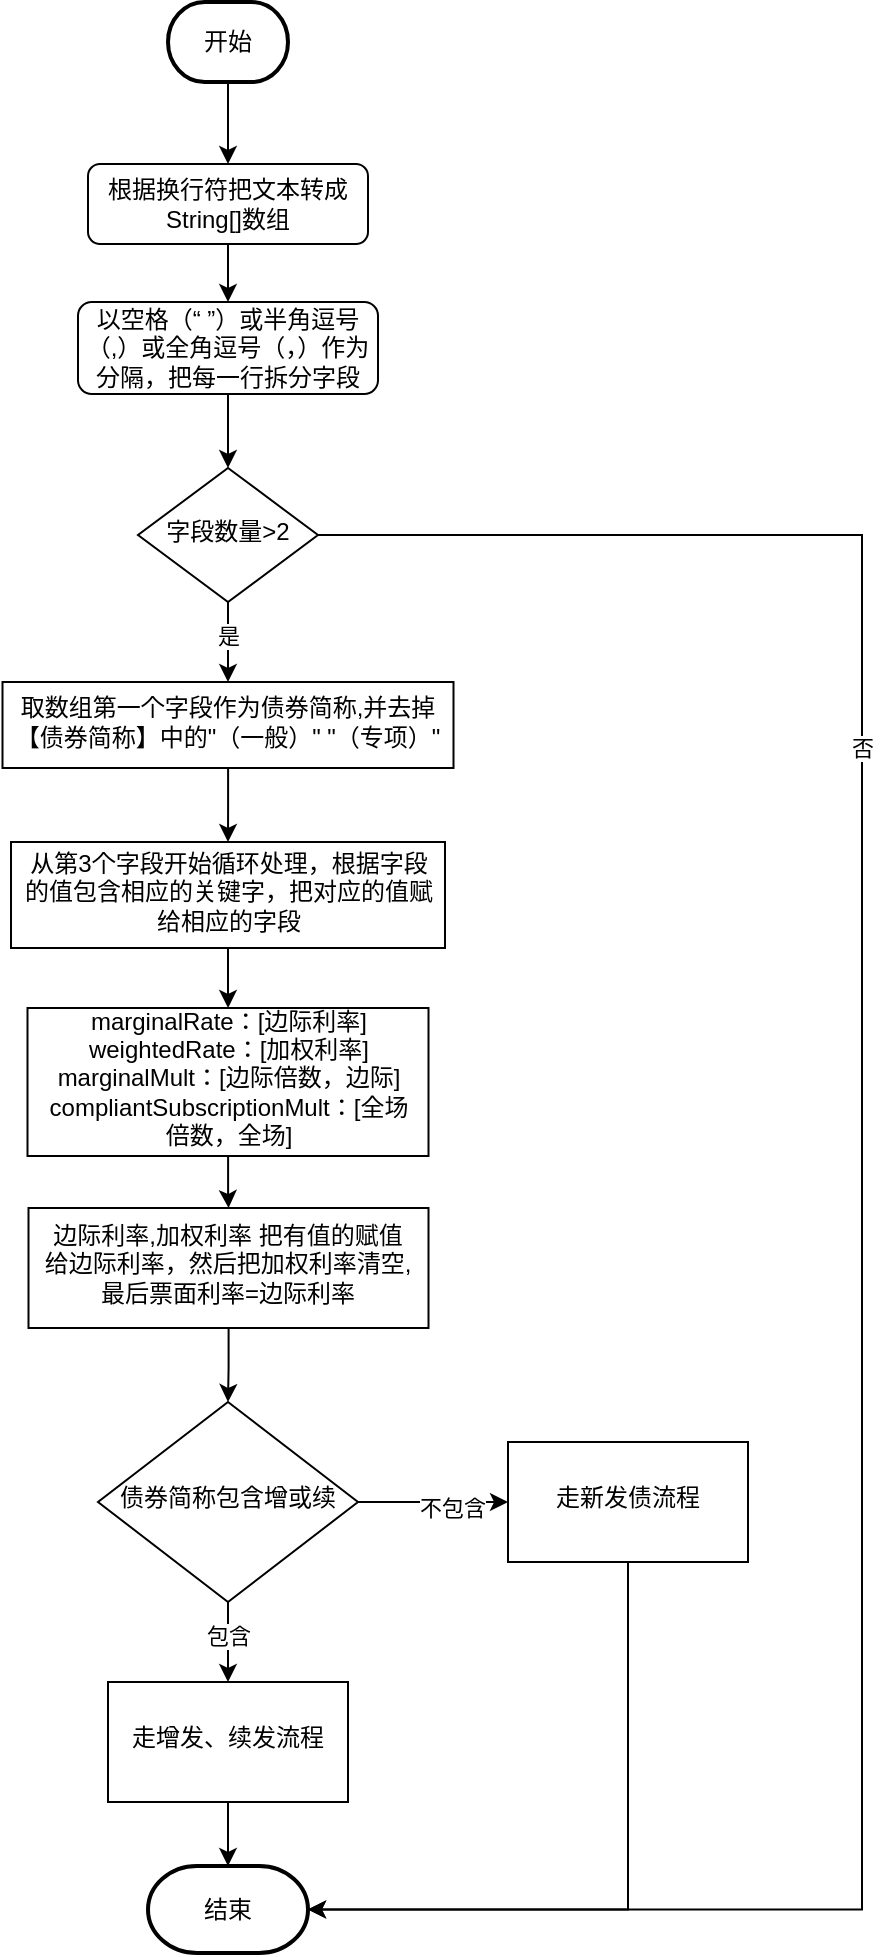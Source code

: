 <mxfile version="26.2.9">
  <diagram id="C5RBs43oDa-KdzZeNtuy" name="Page-1">
    <mxGraphModel dx="1428" dy="785" grid="1" gridSize="10" guides="1" tooltips="1" connect="1" arrows="1" fold="1" page="1" pageScale="1" pageWidth="827" pageHeight="1169" math="0" shadow="0">
      <root>
        <mxCell id="WIyWlLk6GJQsqaUBKTNV-0" />
        <mxCell id="WIyWlLk6GJQsqaUBKTNV-1" parent="WIyWlLk6GJQsqaUBKTNV-0" />
        <mxCell id="UHaGkuikgzC3n1O92evb-0" value="" style="edgeStyle=orthogonalEdgeStyle;rounded=0;orthogonalLoop=1;jettySize=auto;html=1;entryX=1;entryY=0.5;entryDx=0;entryDy=0;entryPerimeter=0;" parent="WIyWlLk6GJQsqaUBKTNV-1" source="UHaGkuikgzC3n1O92evb-6" target="UHaGkuikgzC3n1O92evb-38" edge="1">
          <mxGeometry relative="1" as="geometry">
            <mxPoint x="770" y="1080" as="targetPoint" />
            <Array as="points">
              <mxPoint x="780" y="307" />
              <mxPoint x="780" y="994" />
            </Array>
          </mxGeometry>
        </mxCell>
        <mxCell id="UHaGkuikgzC3n1O92evb-1" value="否" style="edgeLabel;html=1;align=center;verticalAlign=middle;resizable=0;points=[];" parent="UHaGkuikgzC3n1O92evb-0" vertex="1" connectable="0">
          <mxGeometry x="-0.388" relative="1" as="geometry">
            <mxPoint as="offset" />
          </mxGeometry>
        </mxCell>
        <mxCell id="UHaGkuikgzC3n1O92evb-4" value="" style="edgeStyle=orthogonalEdgeStyle;rounded=0;orthogonalLoop=1;jettySize=auto;html=1;entryX=0.5;entryY=0;entryDx=0;entryDy=0;" parent="WIyWlLk6GJQsqaUBKTNV-1" source="UHaGkuikgzC3n1O92evb-6" target="UHaGkuikgzC3n1O92evb-28" edge="1">
          <mxGeometry relative="1" as="geometry">
            <mxPoint x="463" y="413.5" as="targetPoint" />
          </mxGeometry>
        </mxCell>
        <mxCell id="UHaGkuikgzC3n1O92evb-5" value="是" style="edgeLabel;html=1;align=center;verticalAlign=middle;resizable=0;points=[];" parent="UHaGkuikgzC3n1O92evb-4" vertex="1" connectable="0">
          <mxGeometry x="-0.166" relative="1" as="geometry">
            <mxPoint as="offset" />
          </mxGeometry>
        </mxCell>
        <mxCell id="UHaGkuikgzC3n1O92evb-6" value="字段数量&amp;gt;2" style="rhombus;whiteSpace=wrap;html=1;shadow=0;fontFamily=Helvetica;fontSize=12;align=center;strokeWidth=1;spacing=6;spacingTop=-4;" parent="WIyWlLk6GJQsqaUBKTNV-1" vertex="1">
          <mxGeometry x="418" y="273" width="90" height="67" as="geometry" />
        </mxCell>
        <mxCell id="UHaGkuikgzC3n1O92evb-7" value="" style="edgeStyle=orthogonalEdgeStyle;rounded=0;orthogonalLoop=1;jettySize=auto;html=1;" parent="WIyWlLk6GJQsqaUBKTNV-1" source="UHaGkuikgzC3n1O92evb-8" target="UHaGkuikgzC3n1O92evb-10" edge="1">
          <mxGeometry relative="1" as="geometry" />
        </mxCell>
        <mxCell id="UHaGkuikgzC3n1O92evb-8" value="开始" style="strokeWidth=2;html=1;shape=mxgraph.flowchart.terminator;whiteSpace=wrap;" parent="WIyWlLk6GJQsqaUBKTNV-1" vertex="1">
          <mxGeometry x="433" y="40" width="60" height="40" as="geometry" />
        </mxCell>
        <mxCell id="UHaGkuikgzC3n1O92evb-9" value="" style="edgeStyle=orthogonalEdgeStyle;rounded=0;orthogonalLoop=1;jettySize=auto;html=1;" parent="WIyWlLk6GJQsqaUBKTNV-1" source="UHaGkuikgzC3n1O92evb-10" target="UHaGkuikgzC3n1O92evb-12" edge="1">
          <mxGeometry relative="1" as="geometry" />
        </mxCell>
        <mxCell id="UHaGkuikgzC3n1O92evb-10" value="根据换行符把文本转成String[]数组" style="rounded=1;whiteSpace=wrap;html=1;fontSize=12;glass=0;strokeWidth=1;shadow=0;" parent="WIyWlLk6GJQsqaUBKTNV-1" vertex="1">
          <mxGeometry x="393" y="121" width="140" height="40" as="geometry" />
        </mxCell>
        <mxCell id="UHaGkuikgzC3n1O92evb-11" value="" style="edgeStyle=orthogonalEdgeStyle;rounded=0;orthogonalLoop=1;jettySize=auto;html=1;" parent="WIyWlLk6GJQsqaUBKTNV-1" source="UHaGkuikgzC3n1O92evb-12" target="UHaGkuikgzC3n1O92evb-6" edge="1">
          <mxGeometry relative="1" as="geometry" />
        </mxCell>
        <mxCell id="UHaGkuikgzC3n1O92evb-12" value="&lt;div data-docx-has-block-data=&quot;false&quot; data-lark-html-role=&quot;root&quot; data-page-id=&quot;Aed7douATo9B6cx0R7Rc3emsnXd&quot;&gt;&lt;div class=&quot;old-record-id-WZW5dhf2ooNl1qxLG0lcdsG0n3e&quot;&gt;以空格（“ ”）或半角逗号（,）或全角逗号（，）作为分隔，把每一行拆分字段&lt;/div&gt;&lt;/div&gt;&lt;span class=&quot;lark-record-clipboard&quot; data-lark-record-format=&quot;docx/text&quot; data-lark-record-data=&quot;{&amp;quot;rootId&amp;quot;:&amp;quot;Aed7douATo9B6cx0R7Rc3emsnXd&amp;quot;,&amp;quot;text&amp;quot;:{&amp;quot;initialAttributedTexts&amp;quot;:{&amp;quot;text&amp;quot;:{&amp;quot;0&amp;quot;:&amp;quot;以空格（“ ”）或半角逗号（,）或全角逗号（，）作为分隔，拆分元素&amp;quot;},&amp;quot;attribs&amp;quot;:{&amp;quot;0&amp;quot;:&amp;quot;*0+x&amp;quot;}},&amp;quot;apool&amp;quot;:{&amp;quot;numToAttrib&amp;quot;:{&amp;quot;0&amp;quot;:[&amp;quot;author&amp;quot;,&amp;quot;7403194829083705347&amp;quot;]},&amp;quot;nextNum&amp;quot;:1}},&amp;quot;type&amp;quot;:&amp;quot;text&amp;quot;,&amp;quot;referenceRecordMap&amp;quot;:{},&amp;quot;extra&amp;quot;:{&amp;quot;channel&amp;quot;:&amp;quot;saas&amp;quot;,&amp;quot;isEqualBlockSelection&amp;quot;:false,&amp;quot;pasteRandomId&amp;quot;:&amp;quot;011ff010-0866-426b-a94f-de44540d47f7&amp;quot;,&amp;quot;mention_page_title&amp;quot;:{},&amp;quot;external_mention_url&amp;quot;:{}},&amp;quot;isKeepQuoteContainer&amp;quot;:false,&amp;quot;isFromCode&amp;quot;:false,&amp;quot;selection&amp;quot;:[{&amp;quot;id&amp;quot;:1293,&amp;quot;type&amp;quot;:&amp;quot;text&amp;quot;,&amp;quot;selection&amp;quot;:{&amp;quot;start&amp;quot;:4,&amp;quot;end&amp;quot;:37},&amp;quot;recordId&amp;quot;:&amp;quot;WZW5dhf2ooNl1qxLG0lcdsG0n3e&amp;quot;}],&amp;quot;payloadMap&amp;quot;:{},&amp;quot;isCut&amp;quot;:false}&quot;&gt;&lt;/span&gt;" style="whiteSpace=wrap;html=1;rounded=1;glass=0;strokeWidth=1;shadow=0;" parent="WIyWlLk6GJQsqaUBKTNV-1" vertex="1">
          <mxGeometry x="388" y="190" width="150" height="46" as="geometry" />
        </mxCell>
        <mxCell id="UHaGkuikgzC3n1O92evb-27" value="" style="edgeStyle=orthogonalEdgeStyle;rounded=0;orthogonalLoop=1;jettySize=auto;html=1;" parent="WIyWlLk6GJQsqaUBKTNV-1" source="UHaGkuikgzC3n1O92evb-28" target="UHaGkuikgzC3n1O92evb-32" edge="1">
          <mxGeometry relative="1" as="geometry" />
        </mxCell>
        <mxCell id="UHaGkuikgzC3n1O92evb-28" value="取数组第一个字段作为债券简称,并去掉【债券简称】中的&quot;（一般）&quot; &quot;（专项）&quot;" style="whiteSpace=wrap;html=1;shadow=0;strokeWidth=1;spacing=6;spacingTop=-4;" parent="WIyWlLk6GJQsqaUBKTNV-1" vertex="1">
          <mxGeometry x="350.25" y="380" width="225.5" height="43" as="geometry" />
        </mxCell>
        <mxCell id="YJC993HEPV_NVT-zD8WA-3" value="" style="edgeStyle=orthogonalEdgeStyle;rounded=0;orthogonalLoop=1;jettySize=auto;html=1;" parent="WIyWlLk6GJQsqaUBKTNV-1" source="UHaGkuikgzC3n1O92evb-32" target="YJC993HEPV_NVT-zD8WA-2" edge="1">
          <mxGeometry relative="1" as="geometry" />
        </mxCell>
        <mxCell id="UHaGkuikgzC3n1O92evb-32" value="从第3个字段开始循环处理，根据字段的值包含相应的关键字，把对应的值赋给相应的字段" style="whiteSpace=wrap;html=1;shadow=0;strokeWidth=1;spacing=6;spacingTop=-4;" parent="WIyWlLk6GJQsqaUBKTNV-1" vertex="1">
          <mxGeometry x="354.5" y="460" width="217" height="53" as="geometry" />
        </mxCell>
        <mxCell id="UHaGkuikgzC3n1O92evb-33" value="" style="edgeStyle=orthogonalEdgeStyle;rounded=0;orthogonalLoop=1;jettySize=auto;html=1;" parent="WIyWlLk6GJQsqaUBKTNV-1" source="UHaGkuikgzC3n1O92evb-37" target="UHaGkuikgzC3n1O92evb-40" edge="1">
          <mxGeometry relative="1" as="geometry" />
        </mxCell>
        <mxCell id="UHaGkuikgzC3n1O92evb-34" value="包含" style="edgeLabel;html=1;align=center;verticalAlign=middle;resizable=0;points=[];" parent="UHaGkuikgzC3n1O92evb-33" vertex="1" connectable="0">
          <mxGeometry x="-0.18" relative="1" as="geometry">
            <mxPoint as="offset" />
          </mxGeometry>
        </mxCell>
        <mxCell id="UHaGkuikgzC3n1O92evb-35" value="" style="edgeStyle=orthogonalEdgeStyle;rounded=0;orthogonalLoop=1;jettySize=auto;html=1;" parent="WIyWlLk6GJQsqaUBKTNV-1" source="UHaGkuikgzC3n1O92evb-37" target="UHaGkuikgzC3n1O92evb-42" edge="1">
          <mxGeometry relative="1" as="geometry" />
        </mxCell>
        <mxCell id="UHaGkuikgzC3n1O92evb-36" value="不包含" style="edgeLabel;html=1;align=center;verticalAlign=middle;resizable=0;points=[];" parent="UHaGkuikgzC3n1O92evb-35" vertex="1" connectable="0">
          <mxGeometry x="0.247" y="-3" relative="1" as="geometry">
            <mxPoint as="offset" />
          </mxGeometry>
        </mxCell>
        <mxCell id="UHaGkuikgzC3n1O92evb-37" value="债券简称包含增或续" style="rhombus;whiteSpace=wrap;html=1;shadow=0;strokeWidth=1;spacing=6;spacingTop=-4;" parent="WIyWlLk6GJQsqaUBKTNV-1" vertex="1">
          <mxGeometry x="398" y="740" width="130" height="100" as="geometry" />
        </mxCell>
        <mxCell id="UHaGkuikgzC3n1O92evb-38" value="结束" style="strokeWidth=2;html=1;shape=mxgraph.flowchart.terminator;whiteSpace=wrap;" parent="WIyWlLk6GJQsqaUBKTNV-1" vertex="1">
          <mxGeometry x="423" y="972" width="80" height="43.5" as="geometry" />
        </mxCell>
        <mxCell id="UHaGkuikgzC3n1O92evb-39" value="" style="edgeStyle=orthogonalEdgeStyle;rounded=0;orthogonalLoop=1;jettySize=auto;html=1;" parent="WIyWlLk6GJQsqaUBKTNV-1" source="UHaGkuikgzC3n1O92evb-40" target="UHaGkuikgzC3n1O92evb-38" edge="1">
          <mxGeometry relative="1" as="geometry" />
        </mxCell>
        <mxCell id="UHaGkuikgzC3n1O92evb-40" value="走增发、续发流程" style="whiteSpace=wrap;html=1;shadow=0;strokeWidth=1;spacing=6;spacingTop=-4;" parent="WIyWlLk6GJQsqaUBKTNV-1" vertex="1">
          <mxGeometry x="403" y="880" width="120" height="60" as="geometry" />
        </mxCell>
        <mxCell id="UHaGkuikgzC3n1O92evb-41" value="" style="edgeStyle=orthogonalEdgeStyle;rounded=0;orthogonalLoop=1;jettySize=auto;html=1;entryX=1;entryY=0.5;entryDx=0;entryDy=0;entryPerimeter=0;exitX=0.5;exitY=1;exitDx=0;exitDy=0;" parent="WIyWlLk6GJQsqaUBKTNV-1" source="UHaGkuikgzC3n1O92evb-42" target="UHaGkuikgzC3n1O92evb-38" edge="1">
          <mxGeometry relative="1" as="geometry">
            <mxPoint x="663" y="900" as="targetPoint" />
          </mxGeometry>
        </mxCell>
        <mxCell id="UHaGkuikgzC3n1O92evb-42" value="走新发债流程" style="whiteSpace=wrap;html=1;shadow=0;strokeWidth=1;spacing=6;spacingTop=-4;" parent="WIyWlLk6GJQsqaUBKTNV-1" vertex="1">
          <mxGeometry x="603" y="760" width="120" height="60" as="geometry" />
        </mxCell>
        <mxCell id="YJC993HEPV_NVT-zD8WA-8" value="" style="edgeStyle=orthogonalEdgeStyle;rounded=0;orthogonalLoop=1;jettySize=auto;html=1;" parent="WIyWlLk6GJQsqaUBKTNV-1" source="YJC993HEPV_NVT-zD8WA-2" target="YJC993HEPV_NVT-zD8WA-7" edge="1">
          <mxGeometry relative="1" as="geometry" />
        </mxCell>
        <mxCell id="YJC993HEPV_NVT-zD8WA-2" value="&lt;div&gt;marginalRate：[边际利率]&lt;/div&gt;&lt;div&gt;weightedRate：[加权利率]&lt;/div&gt;&lt;div&gt;marginalMult：[边际倍数，边际]&lt;/div&gt;&lt;div&gt;compliantSubscriptionMult：[全场倍数，全场]&lt;/div&gt;" style="whiteSpace=wrap;html=1;shadow=0;strokeWidth=1;spacing=6;spacingTop=-4;" parent="WIyWlLk6GJQsqaUBKTNV-1" vertex="1">
          <mxGeometry x="362.75" y="543" width="200.5" height="74" as="geometry" />
        </mxCell>
        <mxCell id="YJC993HEPV_NVT-zD8WA-9" value="" style="edgeStyle=orthogonalEdgeStyle;rounded=0;orthogonalLoop=1;jettySize=auto;html=1;" parent="WIyWlLk6GJQsqaUBKTNV-1" source="YJC993HEPV_NVT-zD8WA-7" target="UHaGkuikgzC3n1O92evb-37" edge="1">
          <mxGeometry relative="1" as="geometry" />
        </mxCell>
        <mxCell id="YJC993HEPV_NVT-zD8WA-7" value="&lt;div&gt;边际利率,加权利率 把有值的赋值&lt;/div&gt;&lt;div&gt;给边际利率，然后把加权利率清空,最后票面利率=边际利率&lt;/div&gt;" style="whiteSpace=wrap;html=1;shadow=0;strokeWidth=1;spacing=6;spacingTop=-4;" parent="WIyWlLk6GJQsqaUBKTNV-1" vertex="1">
          <mxGeometry x="363.25" y="643" width="200" height="60" as="geometry" />
        </mxCell>
      </root>
    </mxGraphModel>
  </diagram>
</mxfile>
